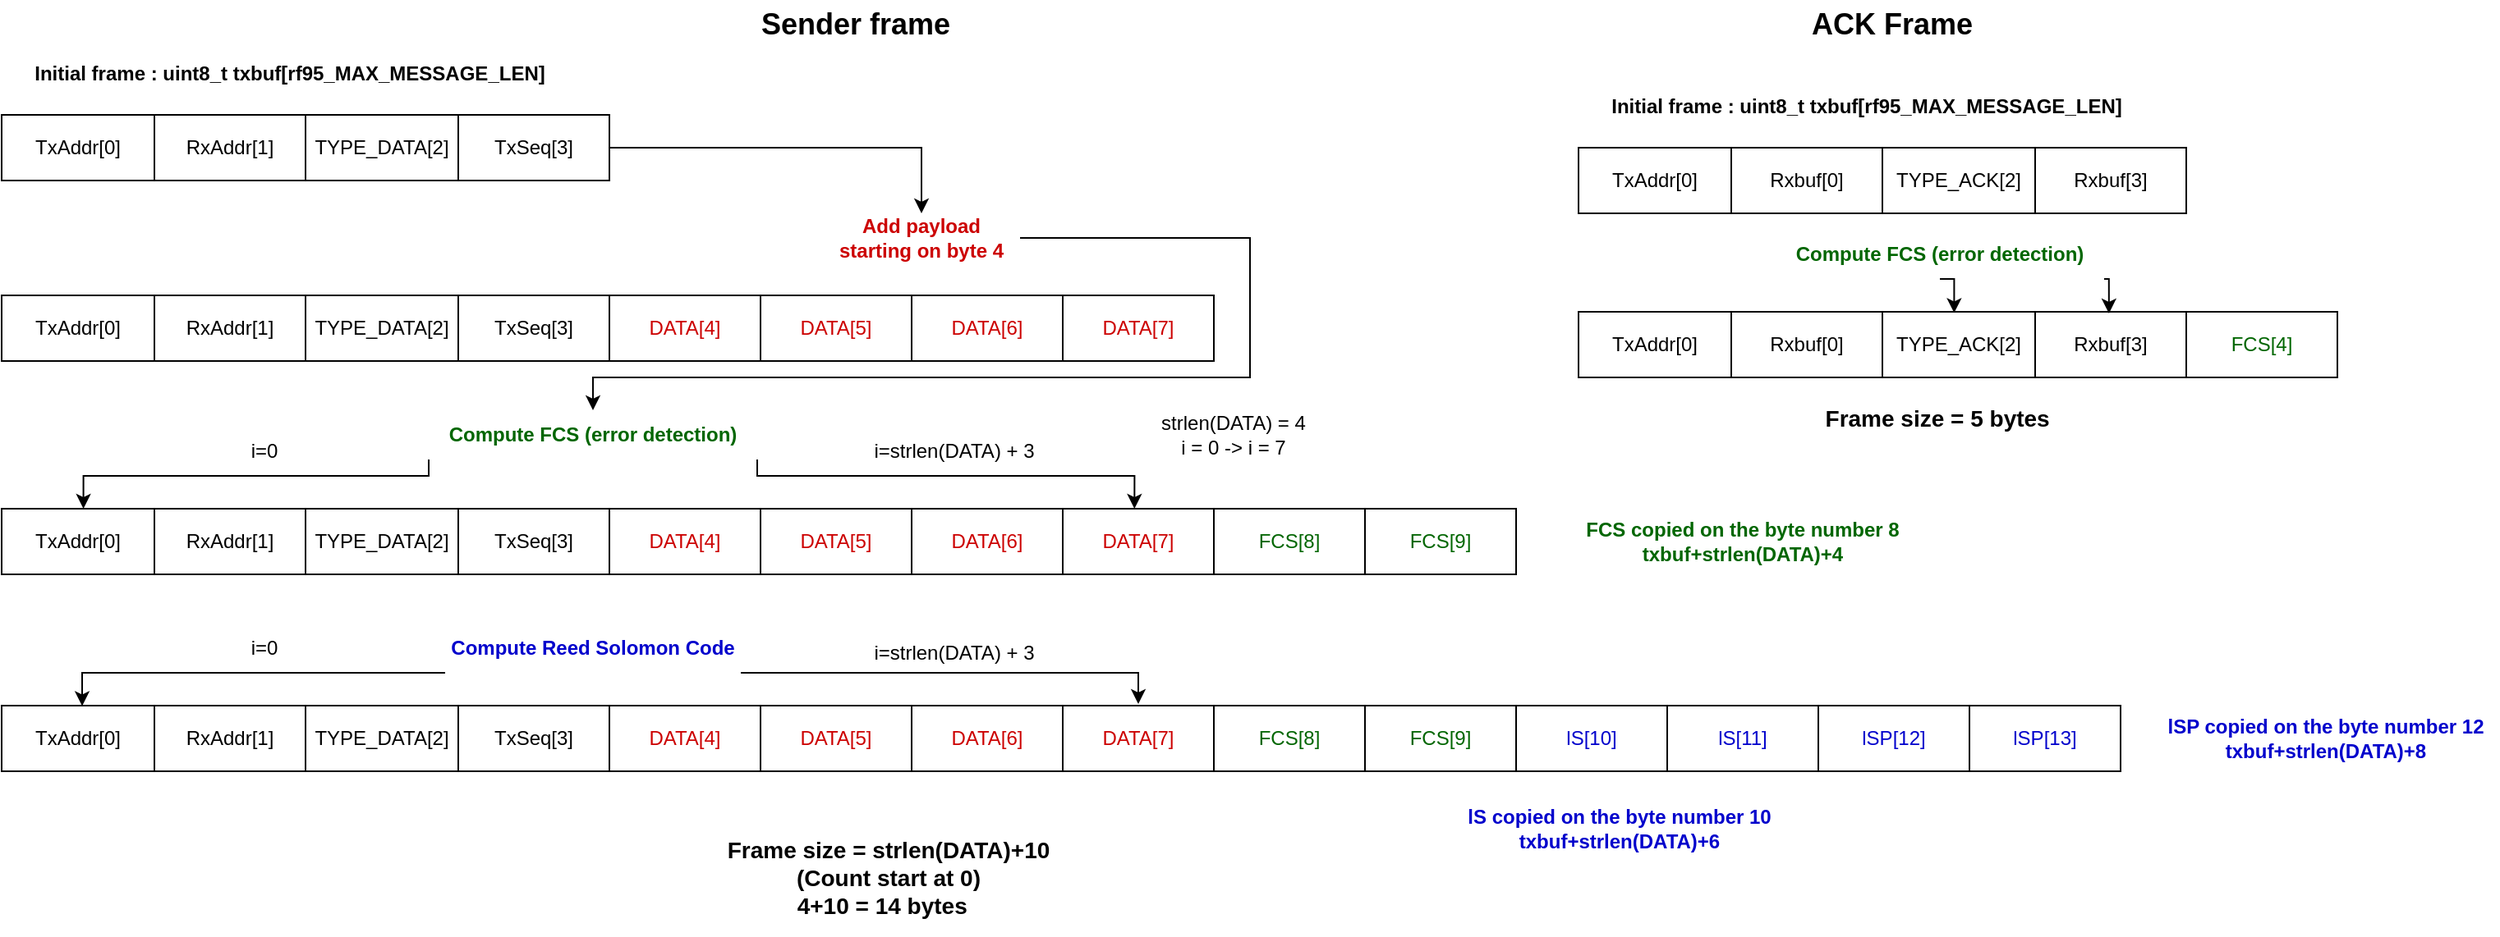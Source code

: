 <mxfile version="18.0.1" type="device"><diagram id="egApTcurRQviH1ZJpGOn" name="Page-1"><mxGraphModel dx="2031" dy="1224" grid="1" gridSize="10" guides="1" tooltips="1" connect="1" arrows="1" fold="1" page="1" pageScale="1" pageWidth="1169" pageHeight="827" math="0" shadow="0"><root><mxCell id="0"/><mxCell id="1" parent="0"/><mxCell id="3h0-D4v9zJIQvgS4uG_n-2" value="" style="shape=table;html=1;whiteSpace=wrap;startSize=0;container=1;collapsible=0;childLayout=tableLayout;" parent="1" vertex="1"><mxGeometry x="70" y="80" width="370" height="40" as="geometry"/></mxCell><mxCell id="3h0-D4v9zJIQvgS4uG_n-3" value="" style="shape=tableRow;horizontal=0;startSize=0;swimlaneHead=0;swimlaneBody=0;top=0;left=0;bottom=0;right=0;collapsible=0;dropTarget=0;fillColor=none;points=[[0,0.5],[1,0.5]];portConstraint=eastwest;" parent="3h0-D4v9zJIQvgS4uG_n-2" vertex="1"><mxGeometry width="370" height="40" as="geometry"/></mxCell><mxCell id="3h0-D4v9zJIQvgS4uG_n-15" value="TxAddr[0]" style="shape=partialRectangle;html=1;whiteSpace=wrap;connectable=0;fillColor=none;top=0;left=0;bottom=0;right=0;overflow=hidden;" parent="3h0-D4v9zJIQvgS4uG_n-3" vertex="1"><mxGeometry width="93" height="40" as="geometry"><mxRectangle width="93" height="40" as="alternateBounds"/></mxGeometry></mxCell><mxCell id="3h0-D4v9zJIQvgS4uG_n-4" value="RxAddr[1]" style="shape=partialRectangle;html=1;whiteSpace=wrap;connectable=0;fillColor=none;top=0;left=0;bottom=0;right=0;overflow=hidden;" parent="3h0-D4v9zJIQvgS4uG_n-3" vertex="1"><mxGeometry x="93" width="92" height="40" as="geometry"><mxRectangle width="92" height="40" as="alternateBounds"/></mxGeometry></mxCell><mxCell id="3h0-D4v9zJIQvgS4uG_n-5" value="TYPE_DATA[2]" style="shape=partialRectangle;html=1;whiteSpace=wrap;connectable=0;fillColor=none;top=0;left=0;bottom=0;right=0;overflow=hidden;" parent="3h0-D4v9zJIQvgS4uG_n-3" vertex="1"><mxGeometry x="185" width="93" height="40" as="geometry"><mxRectangle width="93" height="40" as="alternateBounds"/></mxGeometry></mxCell><mxCell id="3h0-D4v9zJIQvgS4uG_n-6" value="TxSeq[3]" style="shape=partialRectangle;html=1;whiteSpace=wrap;connectable=0;fillColor=none;top=0;left=0;bottom=0;right=0;overflow=hidden;" parent="3h0-D4v9zJIQvgS4uG_n-3" vertex="1"><mxGeometry x="278" width="92" height="40" as="geometry"><mxRectangle width="92" height="40" as="alternateBounds"/></mxGeometry></mxCell><mxCell id="3h0-D4v9zJIQvgS4uG_n-16" value="&lt;b&gt;Initial frame : uint8_t txbuf[rf95_MAX_MESSAGE_LEN]&lt;/b&gt;" style="text;html=1;strokeColor=none;fillColor=none;align=center;verticalAlign=middle;whiteSpace=wrap;rounded=0;" parent="1" vertex="1"><mxGeometry x="80.63" y="40" width="328.75" height="30" as="geometry"/></mxCell><mxCell id="3h0-D4v9zJIQvgS4uG_n-17" value="" style="shape=table;html=1;whiteSpace=wrap;startSize=0;container=1;collapsible=0;childLayout=tableLayout;" parent="1" vertex="1"><mxGeometry x="70" y="190" width="738" height="40" as="geometry"/></mxCell><mxCell id="3h0-D4v9zJIQvgS4uG_n-18" value="" style="shape=tableRow;horizontal=0;startSize=0;swimlaneHead=0;swimlaneBody=0;top=0;left=0;bottom=0;right=0;collapsible=0;dropTarget=0;fillColor=none;points=[[0,0.5],[1,0.5]];portConstraint=eastwest;" parent="3h0-D4v9zJIQvgS4uG_n-17" vertex="1"><mxGeometry width="738" height="40" as="geometry"/></mxCell><mxCell id="3h0-D4v9zJIQvgS4uG_n-19" value="TxAddr[0]" style="shape=partialRectangle;html=1;whiteSpace=wrap;connectable=0;fillColor=none;top=0;left=0;bottom=0;right=0;overflow=hidden;" parent="3h0-D4v9zJIQvgS4uG_n-18" vertex="1"><mxGeometry width="93" height="40" as="geometry"><mxRectangle width="93" height="40" as="alternateBounds"/></mxGeometry></mxCell><mxCell id="3h0-D4v9zJIQvgS4uG_n-20" value="RxAddr[1]" style="shape=partialRectangle;html=1;whiteSpace=wrap;connectable=0;fillColor=none;top=0;left=0;bottom=0;right=0;overflow=hidden;" parent="3h0-D4v9zJIQvgS4uG_n-18" vertex="1"><mxGeometry x="93" width="92" height="40" as="geometry"><mxRectangle width="92" height="40" as="alternateBounds"/></mxGeometry></mxCell><mxCell id="3h0-D4v9zJIQvgS4uG_n-21" value="TYPE_DATA[2]" style="shape=partialRectangle;html=1;whiteSpace=wrap;connectable=0;fillColor=none;top=0;left=0;bottom=0;right=0;overflow=hidden;" parent="3h0-D4v9zJIQvgS4uG_n-18" vertex="1"><mxGeometry x="185" width="93" height="40" as="geometry"><mxRectangle width="93" height="40" as="alternateBounds"/></mxGeometry></mxCell><mxCell id="3h0-D4v9zJIQvgS4uG_n-22" value="TxSeq[3]" style="shape=partialRectangle;html=1;whiteSpace=wrap;connectable=0;fillColor=none;top=0;left=0;bottom=0;right=0;overflow=hidden;" parent="3h0-D4v9zJIQvgS4uG_n-18" vertex="1"><mxGeometry x="278" width="92" height="40" as="geometry"><mxRectangle width="92" height="40" as="alternateBounds"/></mxGeometry></mxCell><mxCell id="3h0-D4v9zJIQvgS4uG_n-23" value="&lt;font color=&quot;#cc0000&quot;&gt;DATA[4]&lt;/font&gt;" style="shape=partialRectangle;html=1;whiteSpace=wrap;connectable=0;fillColor=none;top=0;left=0;bottom=0;right=0;overflow=hidden;" parent="3h0-D4v9zJIQvgS4uG_n-18" vertex="1"><mxGeometry x="370" width="92" height="40" as="geometry"><mxRectangle width="92" height="40" as="alternateBounds"/></mxGeometry></mxCell><mxCell id="3h0-D4v9zJIQvgS4uG_n-25" value="&lt;span style=&quot;&quot;&gt;&lt;font color=&quot;#cc0000&quot;&gt;DATA[5]&lt;/font&gt;&lt;/span&gt;" style="shape=partialRectangle;html=1;whiteSpace=wrap;connectable=0;fillColor=none;top=0;left=0;bottom=0;right=0;overflow=hidden;" parent="3h0-D4v9zJIQvgS4uG_n-18" vertex="1"><mxGeometry x="462" width="92" height="40" as="geometry"><mxRectangle width="92" height="40" as="alternateBounds"/></mxGeometry></mxCell><mxCell id="3h0-D4v9zJIQvgS4uG_n-26" value="&lt;span style=&quot;&quot;&gt;&lt;font color=&quot;#cc0000&quot;&gt;DATA[6]&lt;/font&gt;&lt;/span&gt;" style="shape=partialRectangle;html=1;whiteSpace=wrap;connectable=0;fillColor=none;top=0;left=0;bottom=0;right=0;overflow=hidden;" parent="3h0-D4v9zJIQvgS4uG_n-18" vertex="1"><mxGeometry x="554" width="92" height="40" as="geometry"><mxRectangle width="92" height="40" as="alternateBounds"/></mxGeometry></mxCell><mxCell id="3h0-D4v9zJIQvgS4uG_n-40" value="&lt;font color=&quot;#cc0000&quot;&gt;DATA[7]&lt;/font&gt;" style="shape=partialRectangle;html=1;whiteSpace=wrap;connectable=0;fillColor=none;top=0;left=0;bottom=0;right=0;overflow=hidden;" parent="3h0-D4v9zJIQvgS4uG_n-18" vertex="1"><mxGeometry x="646" width="92" height="40" as="geometry"><mxRectangle width="92" height="40" as="alternateBounds"/></mxGeometry></mxCell><mxCell id="3h0-D4v9zJIQvgS4uG_n-53" style="edgeStyle=orthogonalEdgeStyle;rounded=0;orthogonalLoop=1;jettySize=auto;html=1;entryX=0.5;entryY=0;entryDx=0;entryDy=0;fontColor=#CC0000;" parent="1" source="3h0-D4v9zJIQvgS4uG_n-27" target="3h0-D4v9zJIQvgS4uG_n-42" edge="1"><mxGeometry relative="1" as="geometry"><Array as="points"><mxPoint x="830" y="155"/><mxPoint x="830" y="240"/><mxPoint x="430" y="240"/></Array></mxGeometry></mxCell><mxCell id="3h0-D4v9zJIQvgS4uG_n-27" value="&lt;b&gt;&lt;font color=&quot;#cc0000&quot;&gt;Add payload starting on byte 4&lt;/font&gt;&lt;/b&gt;" style="text;html=1;strokeColor=none;fillColor=none;align=center;verticalAlign=middle;whiteSpace=wrap;rounded=0;" parent="1" vertex="1"><mxGeometry x="570" y="140" width="120" height="30" as="geometry"/></mxCell><mxCell id="3h0-D4v9zJIQvgS4uG_n-29" style="edgeStyle=orthogonalEdgeStyle;rounded=0;orthogonalLoop=1;jettySize=auto;html=1;exitX=1;exitY=0.5;exitDx=0;exitDy=0;entryX=0.5;entryY=0;entryDx=0;entryDy=0;" parent="1" source="3h0-D4v9zJIQvgS4uG_n-3" target="3h0-D4v9zJIQvgS4uG_n-27" edge="1"><mxGeometry relative="1" as="geometry"/></mxCell><mxCell id="Wb7YnuwysY4AtSzR9Tvb-2" style="edgeStyle=orthogonalEdgeStyle;rounded=0;orthogonalLoop=1;jettySize=auto;html=1;exitX=1;exitY=1;exitDx=0;exitDy=0;entryX=0.748;entryY=0;entryDx=0;entryDy=0;entryPerimeter=0;" edge="1" parent="1" source="3h0-D4v9zJIQvgS4uG_n-42" target="3h0-D4v9zJIQvgS4uG_n-44"><mxGeometry relative="1" as="geometry"><Array as="points"><mxPoint x="530" y="300"/><mxPoint x="760" y="300"/></Array></mxGeometry></mxCell><mxCell id="Wb7YnuwysY4AtSzR9Tvb-5" style="edgeStyle=orthogonalEdgeStyle;rounded=0;orthogonalLoop=1;jettySize=auto;html=1;exitX=0;exitY=1;exitDx=0;exitDy=0;entryX=0.054;entryY=0;entryDx=0;entryDy=0;entryPerimeter=0;fontColor=#006600;" edge="1" parent="1" source="3h0-D4v9zJIQvgS4uG_n-42" target="3h0-D4v9zJIQvgS4uG_n-44"><mxGeometry relative="1" as="geometry"><Array as="points"><mxPoint x="330" y="300"/><mxPoint x="120" y="300"/></Array></mxGeometry></mxCell><mxCell id="3h0-D4v9zJIQvgS4uG_n-42" value="&lt;b&gt;&lt;font color=&quot;#006600&quot;&gt;Compute FCS (error detection)&lt;/font&gt;&lt;/b&gt;" style="text;html=1;strokeColor=none;fillColor=none;align=center;verticalAlign=middle;whiteSpace=wrap;rounded=0;" parent="1" vertex="1"><mxGeometry x="330" y="260" width="200" height="30" as="geometry"/></mxCell><mxCell id="3h0-D4v9zJIQvgS4uG_n-43" value="" style="shape=table;html=1;whiteSpace=wrap;startSize=0;container=1;collapsible=0;childLayout=tableLayout;" parent="1" vertex="1"><mxGeometry x="70" y="320" width="922" height="40" as="geometry"/></mxCell><mxCell id="3h0-D4v9zJIQvgS4uG_n-44" value="" style="shape=tableRow;horizontal=0;startSize=0;swimlaneHead=0;swimlaneBody=0;top=0;left=0;bottom=0;right=0;collapsible=0;dropTarget=0;fillColor=none;points=[[0,0.5],[1,0.5]];portConstraint=eastwest;" parent="3h0-D4v9zJIQvgS4uG_n-43" vertex="1"><mxGeometry width="922" height="40" as="geometry"/></mxCell><mxCell id="3h0-D4v9zJIQvgS4uG_n-45" value="TxAddr[0]" style="shape=partialRectangle;html=1;whiteSpace=wrap;connectable=0;fillColor=none;top=0;left=0;bottom=0;right=0;overflow=hidden;" parent="3h0-D4v9zJIQvgS4uG_n-44" vertex="1"><mxGeometry width="93" height="40" as="geometry"><mxRectangle width="93" height="40" as="alternateBounds"/></mxGeometry></mxCell><mxCell id="3h0-D4v9zJIQvgS4uG_n-46" value="RxAddr[1]" style="shape=partialRectangle;html=1;whiteSpace=wrap;connectable=0;fillColor=none;top=0;left=0;bottom=0;right=0;overflow=hidden;" parent="3h0-D4v9zJIQvgS4uG_n-44" vertex="1"><mxGeometry x="93" width="92" height="40" as="geometry"><mxRectangle width="92" height="40" as="alternateBounds"/></mxGeometry></mxCell><mxCell id="3h0-D4v9zJIQvgS4uG_n-47" value="TYPE_DATA[2]" style="shape=partialRectangle;html=1;whiteSpace=wrap;connectable=0;fillColor=none;top=0;left=0;bottom=0;right=0;overflow=hidden;" parent="3h0-D4v9zJIQvgS4uG_n-44" vertex="1"><mxGeometry x="185" width="93" height="40" as="geometry"><mxRectangle width="93" height="40" as="alternateBounds"/></mxGeometry></mxCell><mxCell id="3h0-D4v9zJIQvgS4uG_n-48" value="TxSeq[3]" style="shape=partialRectangle;html=1;whiteSpace=wrap;connectable=0;fillColor=none;top=0;left=0;bottom=0;right=0;overflow=hidden;" parent="3h0-D4v9zJIQvgS4uG_n-44" vertex="1"><mxGeometry x="278" width="92" height="40" as="geometry"><mxRectangle width="92" height="40" as="alternateBounds"/></mxGeometry></mxCell><mxCell id="3h0-D4v9zJIQvgS4uG_n-49" value="&lt;font color=&quot;#cc0000&quot;&gt;DATA[4]&lt;/font&gt;" style="shape=partialRectangle;html=1;whiteSpace=wrap;connectable=0;fillColor=none;top=0;left=0;bottom=0;right=0;overflow=hidden;" parent="3h0-D4v9zJIQvgS4uG_n-44" vertex="1"><mxGeometry x="370" width="92" height="40" as="geometry"><mxRectangle width="92" height="40" as="alternateBounds"/></mxGeometry></mxCell><mxCell id="3h0-D4v9zJIQvgS4uG_n-50" value="&lt;span style=&quot;&quot;&gt;&lt;font color=&quot;#cc0000&quot;&gt;DATA[5]&lt;/font&gt;&lt;/span&gt;" style="shape=partialRectangle;html=1;whiteSpace=wrap;connectable=0;fillColor=none;top=0;left=0;bottom=0;right=0;overflow=hidden;" parent="3h0-D4v9zJIQvgS4uG_n-44" vertex="1"><mxGeometry x="462" width="92" height="40" as="geometry"><mxRectangle width="92" height="40" as="alternateBounds"/></mxGeometry></mxCell><mxCell id="3h0-D4v9zJIQvgS4uG_n-51" value="&lt;span style=&quot;&quot;&gt;&lt;font color=&quot;#cc0000&quot;&gt;DATA[6]&lt;/font&gt;&lt;/span&gt;" style="shape=partialRectangle;html=1;whiteSpace=wrap;connectable=0;fillColor=none;top=0;left=0;bottom=0;right=0;overflow=hidden;" parent="3h0-D4v9zJIQvgS4uG_n-44" vertex="1"><mxGeometry x="554" width="92" height="40" as="geometry"><mxRectangle width="92" height="40" as="alternateBounds"/></mxGeometry></mxCell><mxCell id="3h0-D4v9zJIQvgS4uG_n-52" value="&lt;font color=&quot;#cc0000&quot;&gt;DATA[7]&lt;/font&gt;" style="shape=partialRectangle;html=1;whiteSpace=wrap;connectable=0;fillColor=none;top=0;left=0;bottom=0;right=0;overflow=hidden;" parent="3h0-D4v9zJIQvgS4uG_n-44" vertex="1"><mxGeometry x="646" width="92" height="40" as="geometry"><mxRectangle width="92" height="40" as="alternateBounds"/></mxGeometry></mxCell><mxCell id="3h0-D4v9zJIQvgS4uG_n-60" value="&lt;font color=&quot;#006600&quot;&gt;FCS[8]&lt;/font&gt;" style="shape=partialRectangle;html=1;whiteSpace=wrap;connectable=0;fillColor=none;top=0;left=0;bottom=0;right=0;overflow=hidden;" parent="3h0-D4v9zJIQvgS4uG_n-44" vertex="1"><mxGeometry x="738" width="92" height="40" as="geometry"><mxRectangle width="92" height="40" as="alternateBounds"/></mxGeometry></mxCell><mxCell id="Wb7YnuwysY4AtSzR9Tvb-1" value="&lt;font color=&quot;#006600&quot;&gt;FCS[9]&lt;/font&gt;" style="shape=partialRectangle;html=1;whiteSpace=wrap;connectable=0;fillColor=none;top=0;left=0;bottom=0;right=0;overflow=hidden;" vertex="1" parent="3h0-D4v9zJIQvgS4uG_n-44"><mxGeometry x="830" width="92" height="40" as="geometry"><mxRectangle width="92" height="40" as="alternateBounds"/></mxGeometry></mxCell><mxCell id="3h0-D4v9zJIQvgS4uG_n-56" value="&lt;font color=&quot;#000000&quot;&gt;i=0&lt;/font&gt;" style="text;html=1;strokeColor=none;fillColor=none;align=center;verticalAlign=middle;whiteSpace=wrap;rounded=0;fontColor=#CC0000;" parent="1" vertex="1"><mxGeometry x="200" y="280" width="60" height="10" as="geometry"/></mxCell><mxCell id="3h0-D4v9zJIQvgS4uG_n-58" value="&lt;font color=&quot;#000000&quot;&gt;i=strlen(DATA) + 3&lt;/font&gt;" style="text;html=1;strokeColor=none;fillColor=none;align=center;verticalAlign=middle;whiteSpace=wrap;rounded=0;fontColor=#CC0000;" parent="1" vertex="1"><mxGeometry x="600" y="280" width="100" height="10" as="geometry"/></mxCell><mxCell id="3h0-D4v9zJIQvgS4uG_n-59" value="strlen(DATA) = 4&lt;br&gt;i = 0 -&amp;gt; i = 7" style="text;html=1;strokeColor=none;fillColor=none;align=center;verticalAlign=middle;whiteSpace=wrap;rounded=0;fontColor=#000000;" parent="1" vertex="1"><mxGeometry x="750" y="260" width="140" height="30" as="geometry"/></mxCell><mxCell id="3h0-D4v9zJIQvgS4uG_n-63" value="" style="shape=table;html=1;whiteSpace=wrap;startSize=0;container=1;collapsible=0;childLayout=tableLayout;" parent="1" vertex="1"><mxGeometry x="70" y="440" width="1290" height="40" as="geometry"/></mxCell><mxCell id="3h0-D4v9zJIQvgS4uG_n-64" value="" style="shape=tableRow;horizontal=0;startSize=0;swimlaneHead=0;swimlaneBody=0;top=0;left=0;bottom=0;right=0;collapsible=0;dropTarget=0;fillColor=none;points=[[0,0.5],[1,0.5]];portConstraint=eastwest;" parent="3h0-D4v9zJIQvgS4uG_n-63" vertex="1"><mxGeometry width="1290" height="40" as="geometry"/></mxCell><mxCell id="3h0-D4v9zJIQvgS4uG_n-65" value="TxAddr[0]" style="shape=partialRectangle;html=1;whiteSpace=wrap;connectable=0;fillColor=none;top=0;left=0;bottom=0;right=0;overflow=hidden;" parent="3h0-D4v9zJIQvgS4uG_n-64" vertex="1"><mxGeometry width="93" height="40" as="geometry"><mxRectangle width="93" height="40" as="alternateBounds"/></mxGeometry></mxCell><mxCell id="3h0-D4v9zJIQvgS4uG_n-66" value="RxAddr[1]" style="shape=partialRectangle;html=1;whiteSpace=wrap;connectable=0;fillColor=none;top=0;left=0;bottom=0;right=0;overflow=hidden;" parent="3h0-D4v9zJIQvgS4uG_n-64" vertex="1"><mxGeometry x="93" width="92" height="40" as="geometry"><mxRectangle width="92" height="40" as="alternateBounds"/></mxGeometry></mxCell><mxCell id="3h0-D4v9zJIQvgS4uG_n-67" value="TYPE_DATA[2]" style="shape=partialRectangle;html=1;whiteSpace=wrap;connectable=0;fillColor=none;top=0;left=0;bottom=0;right=0;overflow=hidden;" parent="3h0-D4v9zJIQvgS4uG_n-64" vertex="1"><mxGeometry x="185" width="93" height="40" as="geometry"><mxRectangle width="93" height="40" as="alternateBounds"/></mxGeometry></mxCell><mxCell id="3h0-D4v9zJIQvgS4uG_n-68" value="TxSeq[3]" style="shape=partialRectangle;html=1;whiteSpace=wrap;connectable=0;fillColor=none;top=0;left=0;bottom=0;right=0;overflow=hidden;" parent="3h0-D4v9zJIQvgS4uG_n-64" vertex="1"><mxGeometry x="278" width="92" height="40" as="geometry"><mxRectangle width="92" height="40" as="alternateBounds"/></mxGeometry></mxCell><mxCell id="3h0-D4v9zJIQvgS4uG_n-69" value="&lt;font color=&quot;#cc0000&quot;&gt;DATA[4]&lt;/font&gt;" style="shape=partialRectangle;html=1;whiteSpace=wrap;connectable=0;fillColor=none;top=0;left=0;bottom=0;right=0;overflow=hidden;" parent="3h0-D4v9zJIQvgS4uG_n-64" vertex="1"><mxGeometry x="370" width="92" height="40" as="geometry"><mxRectangle width="92" height="40" as="alternateBounds"/></mxGeometry></mxCell><mxCell id="3h0-D4v9zJIQvgS4uG_n-70" value="&lt;span style=&quot;&quot;&gt;&lt;font color=&quot;#cc0000&quot;&gt;DATA[5]&lt;/font&gt;&lt;/span&gt;" style="shape=partialRectangle;html=1;whiteSpace=wrap;connectable=0;fillColor=none;top=0;left=0;bottom=0;right=0;overflow=hidden;" parent="3h0-D4v9zJIQvgS4uG_n-64" vertex="1"><mxGeometry x="462" width="92" height="40" as="geometry"><mxRectangle width="92" height="40" as="alternateBounds"/></mxGeometry></mxCell><mxCell id="3h0-D4v9zJIQvgS4uG_n-71" value="&lt;span style=&quot;&quot;&gt;&lt;font color=&quot;#cc0000&quot;&gt;DATA[6]&lt;/font&gt;&lt;/span&gt;" style="shape=partialRectangle;html=1;whiteSpace=wrap;connectable=0;fillColor=none;top=0;left=0;bottom=0;right=0;overflow=hidden;" parent="3h0-D4v9zJIQvgS4uG_n-64" vertex="1"><mxGeometry x="554" width="92" height="40" as="geometry"><mxRectangle width="92" height="40" as="alternateBounds"/></mxGeometry></mxCell><mxCell id="3h0-D4v9zJIQvgS4uG_n-72" value="&lt;font color=&quot;#cc0000&quot;&gt;DATA[7]&lt;/font&gt;" style="shape=partialRectangle;html=1;whiteSpace=wrap;connectable=0;fillColor=none;top=0;left=0;bottom=0;right=0;overflow=hidden;" parent="3h0-D4v9zJIQvgS4uG_n-64" vertex="1"><mxGeometry x="646" width="92" height="40" as="geometry"><mxRectangle width="92" height="40" as="alternateBounds"/></mxGeometry></mxCell><mxCell id="3h0-D4v9zJIQvgS4uG_n-73" value="&lt;font color=&quot;#006600&quot;&gt;FCS[8]&lt;/font&gt;" style="shape=partialRectangle;html=1;whiteSpace=wrap;connectable=0;fillColor=none;top=0;left=0;bottom=0;right=0;overflow=hidden;" parent="3h0-D4v9zJIQvgS4uG_n-64" vertex="1"><mxGeometry x="738" width="92" height="40" as="geometry"><mxRectangle width="92" height="40" as="alternateBounds"/></mxGeometry></mxCell><mxCell id="3h0-D4v9zJIQvgS4uG_n-82" value="&lt;font color=&quot;#006600&quot;&gt;FCS[9]&lt;/font&gt;" style="shape=partialRectangle;html=1;whiteSpace=wrap;connectable=0;fillColor=none;top=0;left=0;bottom=0;right=0;overflow=hidden;" parent="3h0-D4v9zJIQvgS4uG_n-64" vertex="1"><mxGeometry x="830" width="92" height="40" as="geometry"><mxRectangle width="92" height="40" as="alternateBounds"/></mxGeometry></mxCell><mxCell id="3h0-D4v9zJIQvgS4uG_n-83" value="&lt;font color=&quot;#0000cc&quot;&gt;lS[10]&lt;/font&gt;" style="shape=partialRectangle;html=1;whiteSpace=wrap;connectable=0;fillColor=none;top=0;left=0;bottom=0;right=0;overflow=hidden;" parent="3h0-D4v9zJIQvgS4uG_n-64" vertex="1"><mxGeometry x="922" width="92" height="40" as="geometry"><mxRectangle width="92" height="40" as="alternateBounds"/></mxGeometry></mxCell><mxCell id="3h0-D4v9zJIQvgS4uG_n-84" value="&lt;font color=&quot;#0000cc&quot;&gt;lS[11]&lt;/font&gt;" style="shape=partialRectangle;html=1;whiteSpace=wrap;connectable=0;fillColor=none;top=0;left=0;bottom=0;right=0;overflow=hidden;" parent="3h0-D4v9zJIQvgS4uG_n-64" vertex="1"><mxGeometry x="1014" width="92" height="40" as="geometry"><mxRectangle width="92" height="40" as="alternateBounds"/></mxGeometry></mxCell><mxCell id="3h0-D4v9zJIQvgS4uG_n-85" value="&lt;font color=&quot;#0000cc&quot;&gt;lSP[12]&lt;/font&gt;" style="shape=partialRectangle;html=1;whiteSpace=wrap;connectable=0;fillColor=none;top=0;left=0;bottom=0;right=0;overflow=hidden;" parent="3h0-D4v9zJIQvgS4uG_n-64" vertex="1"><mxGeometry x="1106" width="92" height="40" as="geometry"><mxRectangle width="92" height="40" as="alternateBounds"/></mxGeometry></mxCell><mxCell id="Wb7YnuwysY4AtSzR9Tvb-4" value="&lt;font color=&quot;#0000cc&quot;&gt;lSP[13]&lt;/font&gt;" style="shape=partialRectangle;html=1;whiteSpace=wrap;connectable=0;fillColor=none;top=0;left=0;bottom=0;right=0;overflow=hidden;" vertex="1" parent="3h0-D4v9zJIQvgS4uG_n-64"><mxGeometry x="1198" width="92" height="40" as="geometry"><mxRectangle width="92" height="40" as="alternateBounds"/></mxGeometry></mxCell><mxCell id="3h0-D4v9zJIQvgS4uG_n-86" style="edgeStyle=orthogonalEdgeStyle;rounded=0;orthogonalLoop=1;jettySize=auto;html=1;exitX=1;exitY=1;exitDx=0;exitDy=0;fontColor=#000000;" parent="1" source="3h0-D4v9zJIQvgS4uG_n-74" edge="1"><mxGeometry relative="1" as="geometry"><Array as="points"><mxPoint x="762" y="420"/></Array><mxPoint x="762" y="439" as="targetPoint"/></mxGeometry></mxCell><mxCell id="Wb7YnuwysY4AtSzR9Tvb-8" style="edgeStyle=orthogonalEdgeStyle;rounded=0;orthogonalLoop=1;jettySize=auto;html=1;exitX=0;exitY=1;exitDx=0;exitDy=0;entryX=0.038;entryY=0.006;entryDx=0;entryDy=0;entryPerimeter=0;fontColor=#006600;" edge="1" parent="1" source="3h0-D4v9zJIQvgS4uG_n-74" target="3h0-D4v9zJIQvgS4uG_n-64"><mxGeometry relative="1" as="geometry"><Array as="points"><mxPoint x="119" y="420"/></Array></mxGeometry></mxCell><mxCell id="3h0-D4v9zJIQvgS4uG_n-74" value="&lt;b&gt;&lt;font color=&quot;#0000cc&quot;&gt;Compute Reed Solomon Code&lt;/font&gt;&lt;/b&gt;" style="text;html=1;strokeColor=none;fillColor=none;align=center;verticalAlign=middle;whiteSpace=wrap;rounded=0;fontColor=#006600;" parent="1" vertex="1"><mxGeometry x="340" y="390" width="180" height="30" as="geometry"/></mxCell><mxCell id="3h0-D4v9zJIQvgS4uG_n-76" value="&lt;b style=&quot;&quot;&gt;FCS copied on the byte number 8&lt;br&gt;txbuf+strlen(DATA)+4&lt;/b&gt;" style="text;html=1;strokeColor=none;fillColor=none;align=center;verticalAlign=middle;whiteSpace=wrap;rounded=0;fontColor=#006600;" parent="1" vertex="1"><mxGeometry x="1030" y="325" width="200" height="30" as="geometry"/></mxCell><mxCell id="3h0-D4v9zJIQvgS4uG_n-80" value="&lt;font color=&quot;#000000&quot;&gt;i=0&lt;/font&gt;" style="text;html=1;strokeColor=none;fillColor=none;align=center;verticalAlign=middle;whiteSpace=wrap;rounded=0;fontColor=#CC0000;" parent="1" vertex="1"><mxGeometry x="200" y="400" width="60" height="10" as="geometry"/></mxCell><mxCell id="3h0-D4v9zJIQvgS4uG_n-81" value="&lt;font color=&quot;#000000&quot;&gt;i=strlen(DATA) + 3&lt;/font&gt;" style="text;html=1;strokeColor=none;fillColor=none;align=center;verticalAlign=middle;whiteSpace=wrap;rounded=0;fontColor=#CC0000;" parent="1" vertex="1"><mxGeometry x="600" y="403" width="100" height="10" as="geometry"/></mxCell><mxCell id="3h0-D4v9zJIQvgS4uG_n-88" value="&lt;b&gt;lS copied on the byte number 10&lt;br&gt;txbuf+strlen(DATA)+6&lt;/b&gt;" style="text;html=1;strokeColor=none;fillColor=none;align=center;verticalAlign=middle;whiteSpace=wrap;rounded=0;fontColor=#0000CC;" parent="1" vertex="1"><mxGeometry x="950" y="500" width="210" height="30" as="geometry"/></mxCell><mxCell id="3h0-D4v9zJIQvgS4uG_n-89" value="&lt;b&gt;lSP copied on the byte number 12&lt;br&gt;txbuf+strlen(DATA)+8&lt;/b&gt;" style="text;html=1;strokeColor=none;fillColor=none;align=center;verticalAlign=middle;whiteSpace=wrap;rounded=0;fontColor=#0000CC;" parent="1" vertex="1"><mxGeometry x="1380" y="445" width="210" height="30" as="geometry"/></mxCell><mxCell id="3h0-D4v9zJIQvgS4uG_n-91" value="&lt;font style=&quot;font-size: 14px;&quot; color=&quot;#000000&quot;&gt;&lt;b&gt;Frame size = strlen(DATA)+10&lt;br&gt;(Count start at 0)&lt;br&gt;4+10 = 14 bytes&amp;nbsp;&amp;nbsp;&lt;/b&gt;&lt;/font&gt;" style="text;html=1;strokeColor=none;fillColor=none;align=center;verticalAlign=middle;whiteSpace=wrap;rounded=0;fontColor=#0000CC;" parent="1" vertex="1"><mxGeometry x="430" y="510" width="360" height="70" as="geometry"/></mxCell><mxCell id="Cw0umDDj84eZDE34QZK_-1" value="&lt;font style=&quot;font-size: 18px;&quot;&gt;&lt;b&gt;Sender frame&lt;/b&gt;&lt;/font&gt;" style="text;html=1;strokeColor=none;fillColor=none;align=center;verticalAlign=middle;whiteSpace=wrap;rounded=0;" parent="1" vertex="1"><mxGeometry x="480" y="10" width="220" height="30" as="geometry"/></mxCell><mxCell id="Cw0umDDj84eZDE34QZK_-2" value="&lt;font style=&quot;font-size: 18px;&quot;&gt;&lt;b&gt;ACK Frame&lt;/b&gt;&lt;/font&gt;" style="text;html=1;strokeColor=none;fillColor=none;align=center;verticalAlign=middle;whiteSpace=wrap;rounded=0;" parent="1" vertex="1"><mxGeometry x="1110.5" y="10" width="220" height="30" as="geometry"/></mxCell><mxCell id="Cw0umDDj84eZDE34QZK_-3" value="" style="shape=table;html=1;whiteSpace=wrap;startSize=0;container=1;collapsible=0;childLayout=tableLayout;" parent="1" vertex="1"><mxGeometry x="1030" y="100" width="370" height="40" as="geometry"/></mxCell><mxCell id="Cw0umDDj84eZDE34QZK_-4" value="" style="shape=tableRow;horizontal=0;startSize=0;swimlaneHead=0;swimlaneBody=0;top=0;left=0;bottom=0;right=0;collapsible=0;dropTarget=0;fillColor=none;points=[[0,0.5],[1,0.5]];portConstraint=eastwest;" parent="Cw0umDDj84eZDE34QZK_-3" vertex="1"><mxGeometry width="370" height="40" as="geometry"/></mxCell><mxCell id="Cw0umDDj84eZDE34QZK_-5" value="TxAddr[0]" style="shape=partialRectangle;html=1;whiteSpace=wrap;connectable=0;fillColor=none;top=0;left=0;bottom=0;right=0;overflow=hidden;" parent="Cw0umDDj84eZDE34QZK_-4" vertex="1"><mxGeometry width="93" height="40" as="geometry"><mxRectangle width="93" height="40" as="alternateBounds"/></mxGeometry></mxCell><mxCell id="Cw0umDDj84eZDE34QZK_-6" value="Rxbuf[0]" style="shape=partialRectangle;html=1;whiteSpace=wrap;connectable=0;fillColor=none;top=0;left=0;bottom=0;right=0;overflow=hidden;" parent="Cw0umDDj84eZDE34QZK_-4" vertex="1"><mxGeometry x="93" width="92" height="40" as="geometry"><mxRectangle width="92" height="40" as="alternateBounds"/></mxGeometry></mxCell><mxCell id="Cw0umDDj84eZDE34QZK_-7" value="TYPE_ACK[2]" style="shape=partialRectangle;html=1;whiteSpace=wrap;connectable=0;fillColor=none;top=0;left=0;bottom=0;right=0;overflow=hidden;" parent="Cw0umDDj84eZDE34QZK_-4" vertex="1"><mxGeometry x="185" width="93" height="40" as="geometry"><mxRectangle width="93" height="40" as="alternateBounds"/></mxGeometry></mxCell><mxCell id="Cw0umDDj84eZDE34QZK_-8" value="Rxbuf[3]" style="shape=partialRectangle;html=1;whiteSpace=wrap;connectable=0;fillColor=none;top=0;left=0;bottom=0;right=0;overflow=hidden;" parent="Cw0umDDj84eZDE34QZK_-4" vertex="1"><mxGeometry x="278" width="92" height="40" as="geometry"><mxRectangle width="92" height="40" as="alternateBounds"/></mxGeometry></mxCell><mxCell id="Cw0umDDj84eZDE34QZK_-9" value="&lt;b&gt;Initial frame : uint8_t txbuf[rf95_MAX_MESSAGE_LEN]&lt;/b&gt;" style="text;html=1;strokeColor=none;fillColor=none;align=center;verticalAlign=middle;whiteSpace=wrap;rounded=0;" parent="1" vertex="1"><mxGeometry x="1040.63" y="60" width="328.75" height="30" as="geometry"/></mxCell><mxCell id="Cw0umDDj84eZDE34QZK_-11" value="" style="shape=table;html=1;whiteSpace=wrap;startSize=0;container=1;collapsible=0;childLayout=tableLayout;" parent="1" vertex="1"><mxGeometry x="1030" y="200" width="462" height="40" as="geometry"/></mxCell><mxCell id="Cw0umDDj84eZDE34QZK_-12" value="" style="shape=tableRow;horizontal=0;startSize=0;swimlaneHead=0;swimlaneBody=0;top=0;left=0;bottom=0;right=0;collapsible=0;dropTarget=0;fillColor=none;points=[[0,0.5],[1,0.5]];portConstraint=eastwest;" parent="Cw0umDDj84eZDE34QZK_-11" vertex="1"><mxGeometry width="462" height="40" as="geometry"/></mxCell><mxCell id="Cw0umDDj84eZDE34QZK_-13" value="TxAddr[0]" style="shape=partialRectangle;html=1;whiteSpace=wrap;connectable=0;fillColor=none;top=0;left=0;bottom=0;right=0;overflow=hidden;" parent="Cw0umDDj84eZDE34QZK_-12" vertex="1"><mxGeometry width="93" height="40" as="geometry"><mxRectangle width="93" height="40" as="alternateBounds"/></mxGeometry></mxCell><mxCell id="Cw0umDDj84eZDE34QZK_-14" value="Rxbuf[0]" style="shape=partialRectangle;html=1;whiteSpace=wrap;connectable=0;fillColor=none;top=0;left=0;bottom=0;right=0;overflow=hidden;" parent="Cw0umDDj84eZDE34QZK_-12" vertex="1"><mxGeometry x="93" width="92" height="40" as="geometry"><mxRectangle width="92" height="40" as="alternateBounds"/></mxGeometry></mxCell><mxCell id="Cw0umDDj84eZDE34QZK_-15" value="TYPE_ACK[2]" style="shape=partialRectangle;html=1;whiteSpace=wrap;connectable=0;fillColor=none;top=0;left=0;bottom=0;right=0;overflow=hidden;" parent="Cw0umDDj84eZDE34QZK_-12" vertex="1"><mxGeometry x="185" width="93" height="40" as="geometry"><mxRectangle width="93" height="40" as="alternateBounds"/></mxGeometry></mxCell><mxCell id="Cw0umDDj84eZDE34QZK_-16" value="Rxbuf[3]" style="shape=partialRectangle;html=1;whiteSpace=wrap;connectable=0;fillColor=none;top=0;left=0;bottom=0;right=0;overflow=hidden;" parent="Cw0umDDj84eZDE34QZK_-12" vertex="1"><mxGeometry x="278" width="92" height="40" as="geometry"><mxRectangle width="92" height="40" as="alternateBounds"/></mxGeometry></mxCell><mxCell id="Cw0umDDj84eZDE34QZK_-22" value="&lt;font color=&quot;#006600&quot;&gt;FCS[4]&lt;/font&gt;" style="shape=partialRectangle;html=1;whiteSpace=wrap;connectable=0;fillColor=none;top=0;left=0;bottom=0;right=0;overflow=hidden;" parent="Cw0umDDj84eZDE34QZK_-12" vertex="1"><mxGeometry x="370" width="92" height="40" as="geometry"><mxRectangle width="92" height="40" as="alternateBounds"/></mxGeometry></mxCell><mxCell id="Cw0umDDj84eZDE34QZK_-23" style="edgeStyle=orthogonalEdgeStyle;rounded=0;orthogonalLoop=1;jettySize=auto;html=1;exitX=0.5;exitY=1;exitDx=0;exitDy=0;entryX=0.495;entryY=0.017;entryDx=0;entryDy=0;entryPerimeter=0;fontSize=18;fontColor=#006600;" parent="1" source="Cw0umDDj84eZDE34QZK_-17" target="Cw0umDDj84eZDE34QZK_-12" edge="1"><mxGeometry relative="1" as="geometry"/></mxCell><mxCell id="Cw0umDDj84eZDE34QZK_-24" style="edgeStyle=orthogonalEdgeStyle;rounded=0;orthogonalLoop=1;jettySize=auto;html=1;exitX=1;exitY=1;exitDx=0;exitDy=0;entryX=0.699;entryY=0.025;entryDx=0;entryDy=0;entryPerimeter=0;fontSize=18;fontColor=#006600;" parent="1" source="Cw0umDDj84eZDE34QZK_-17" target="Cw0umDDj84eZDE34QZK_-12" edge="1"><mxGeometry relative="1" as="geometry"/></mxCell><mxCell id="Cw0umDDj84eZDE34QZK_-17" value="&lt;b&gt;&lt;font color=&quot;#006600&quot;&gt;Compute FCS (error detection)&lt;/font&gt;&lt;/b&gt;" style="text;html=1;strokeColor=none;fillColor=none;align=center;verticalAlign=middle;whiteSpace=wrap;rounded=0;" parent="1" vertex="1"><mxGeometry x="1150" y="150" width="200" height="30" as="geometry"/></mxCell><mxCell id="Cw0umDDj84eZDE34QZK_-25" value="&lt;font style=&quot;font-size: 14px;&quot; color=&quot;#000000&quot;&gt;&lt;b&gt;Frame size = 5 bytes&amp;nbsp;&lt;/b&gt;&lt;/font&gt;" style="text;html=1;strokeColor=none;fillColor=none;align=center;verticalAlign=middle;whiteSpace=wrap;rounded=0;fontColor=#0000CC;" parent="1" vertex="1"><mxGeometry x="1169.5" y="250" width="161" height="30" as="geometry"/></mxCell></root></mxGraphModel></diagram></mxfile>